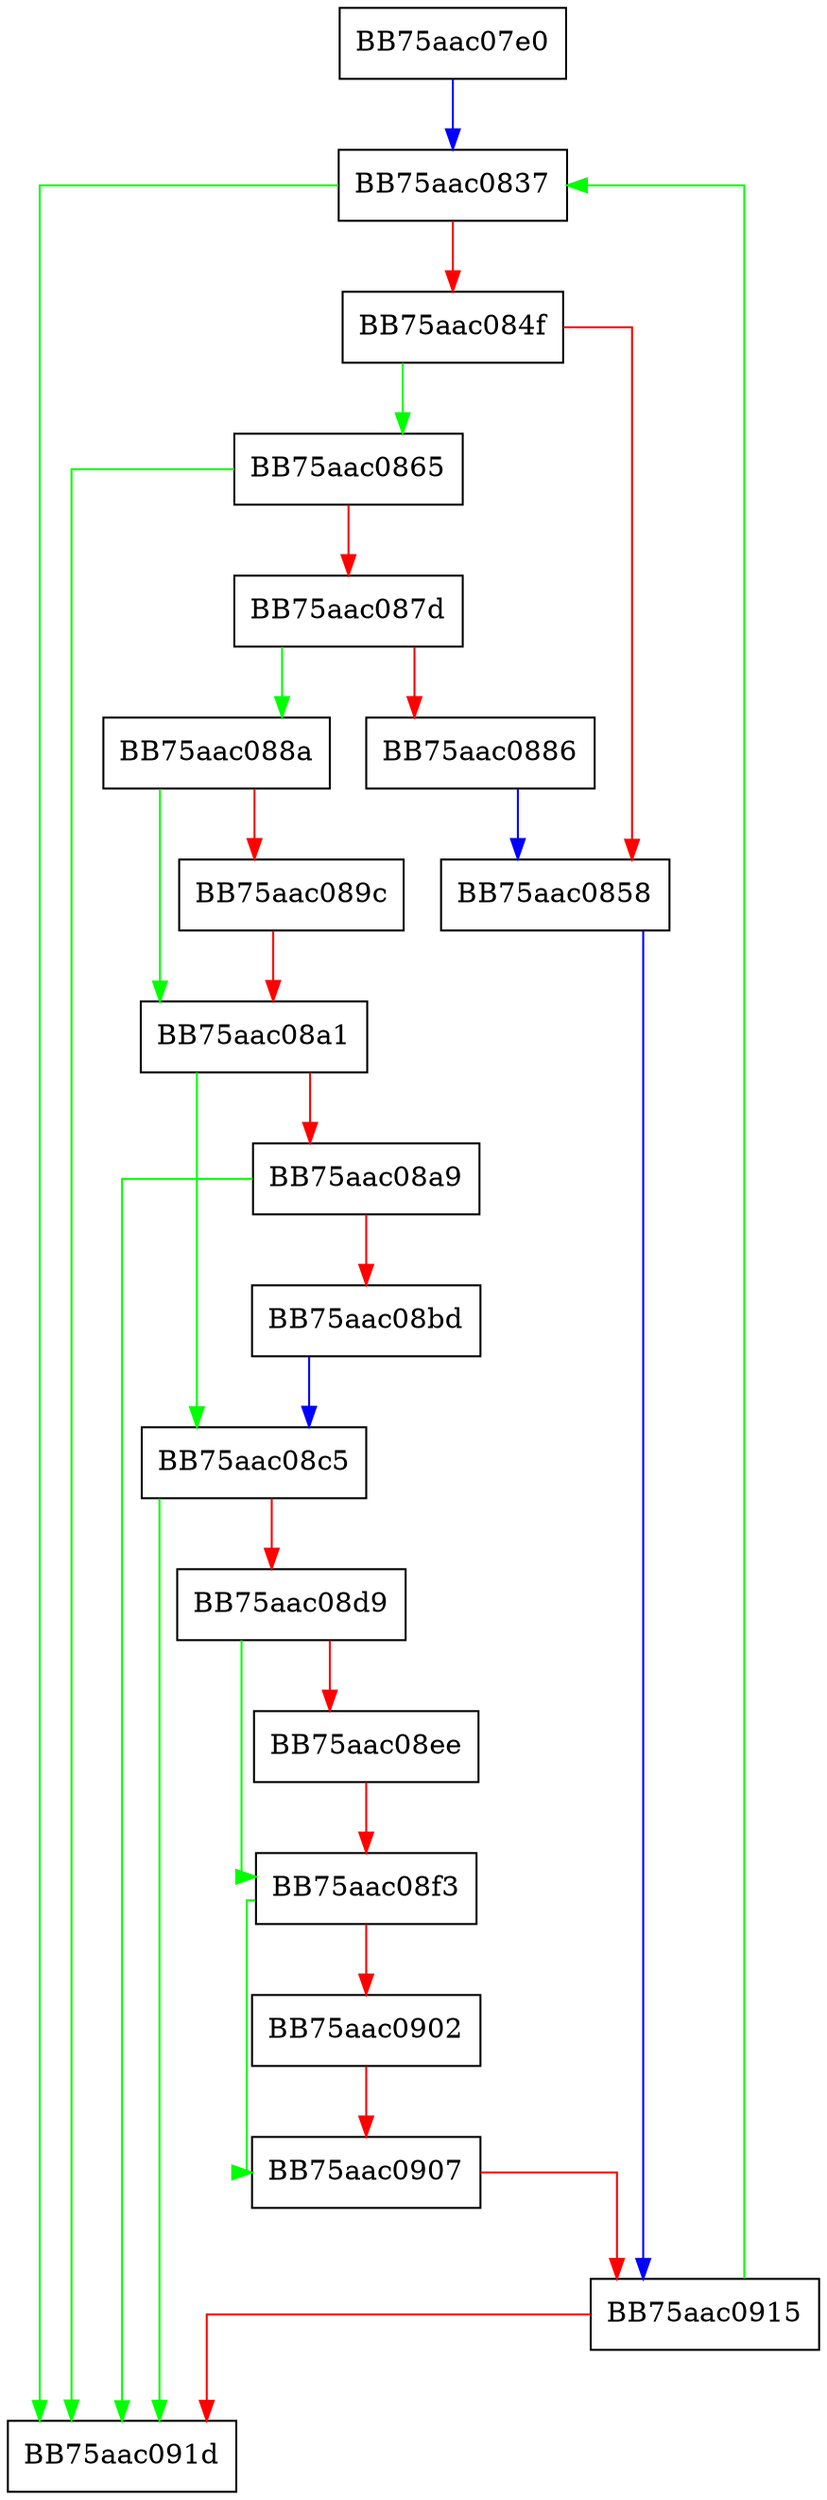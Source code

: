 digraph OnTheFly {
  node [shape="box"];
  graph [splines=ortho];
  BB75aac07e0 -> BB75aac0837 [color="blue"];
  BB75aac0837 -> BB75aac091d [color="green"];
  BB75aac0837 -> BB75aac084f [color="red"];
  BB75aac084f -> BB75aac0865 [color="green"];
  BB75aac084f -> BB75aac0858 [color="red"];
  BB75aac0858 -> BB75aac0915 [color="blue"];
  BB75aac0865 -> BB75aac091d [color="green"];
  BB75aac0865 -> BB75aac087d [color="red"];
  BB75aac087d -> BB75aac088a [color="green"];
  BB75aac087d -> BB75aac0886 [color="red"];
  BB75aac0886 -> BB75aac0858 [color="blue"];
  BB75aac088a -> BB75aac08a1 [color="green"];
  BB75aac088a -> BB75aac089c [color="red"];
  BB75aac089c -> BB75aac08a1 [color="red"];
  BB75aac08a1 -> BB75aac08c5 [color="green"];
  BB75aac08a1 -> BB75aac08a9 [color="red"];
  BB75aac08a9 -> BB75aac091d [color="green"];
  BB75aac08a9 -> BB75aac08bd [color="red"];
  BB75aac08bd -> BB75aac08c5 [color="blue"];
  BB75aac08c5 -> BB75aac091d [color="green"];
  BB75aac08c5 -> BB75aac08d9 [color="red"];
  BB75aac08d9 -> BB75aac08f3 [color="green"];
  BB75aac08d9 -> BB75aac08ee [color="red"];
  BB75aac08ee -> BB75aac08f3 [color="red"];
  BB75aac08f3 -> BB75aac0907 [color="green"];
  BB75aac08f3 -> BB75aac0902 [color="red"];
  BB75aac0902 -> BB75aac0907 [color="red"];
  BB75aac0907 -> BB75aac0915 [color="red"];
  BB75aac0915 -> BB75aac0837 [color="green"];
  BB75aac0915 -> BB75aac091d [color="red"];
}